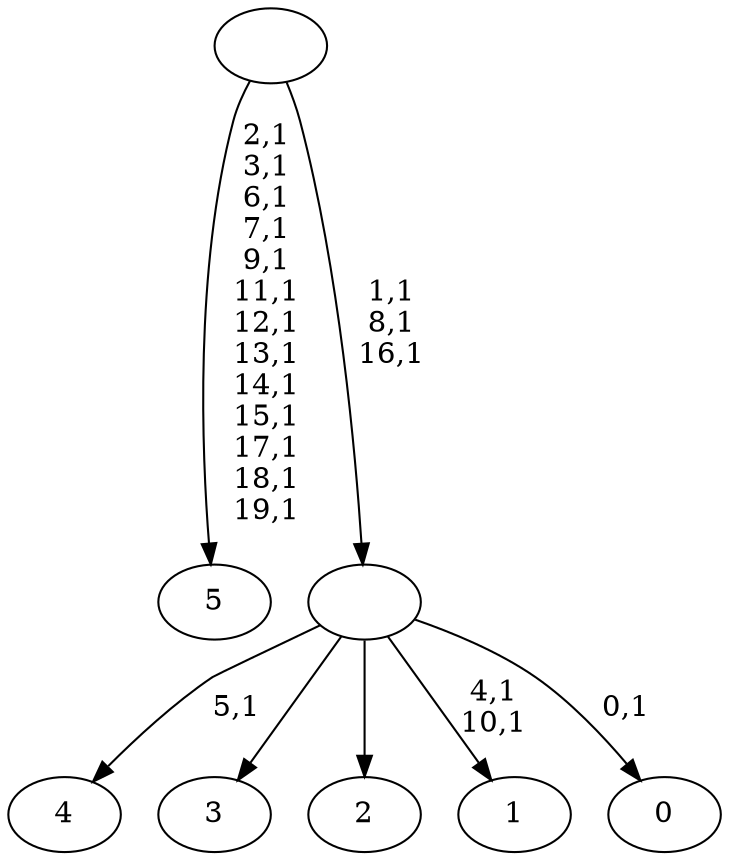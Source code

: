 digraph T {
	26 [label="5"]
	12 [label="4"]
	10 [label="3"]
	9 [label="2"]
	8 [label="1"]
	5 [label="0"]
	3 [label=""]
	0 [label=""]
	3 -> 5 [label="0,1"]
	3 -> 8 [label="4,1\n10,1"]
	3 -> 12 [label="5,1"]
	3 -> 10 [label=""]
	3 -> 9 [label=""]
	0 -> 3 [label="1,1\n8,1\n16,1"]
	0 -> 26 [label="2,1\n3,1\n6,1\n7,1\n9,1\n11,1\n12,1\n13,1\n14,1\n15,1\n17,1\n18,1\n19,1"]
}
